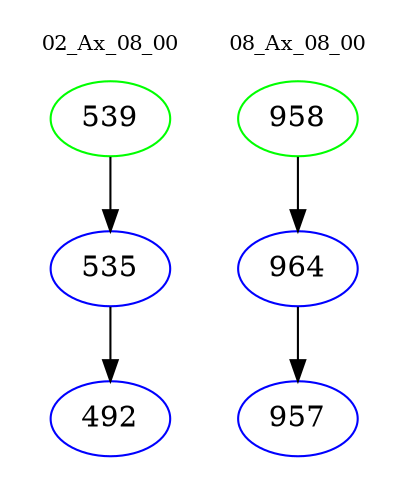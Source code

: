 digraph{
subgraph cluster_0 {
color = white
label = "02_Ax_08_00";
fontsize=10;
T0_539 [label="539", color="green"]
T0_539 -> T0_535 [color="black"]
T0_535 [label="535", color="blue"]
T0_535 -> T0_492 [color="black"]
T0_492 [label="492", color="blue"]
}
subgraph cluster_1 {
color = white
label = "08_Ax_08_00";
fontsize=10;
T1_958 [label="958", color="green"]
T1_958 -> T1_964 [color="black"]
T1_964 [label="964", color="blue"]
T1_964 -> T1_957 [color="black"]
T1_957 [label="957", color="blue"]
}
}
